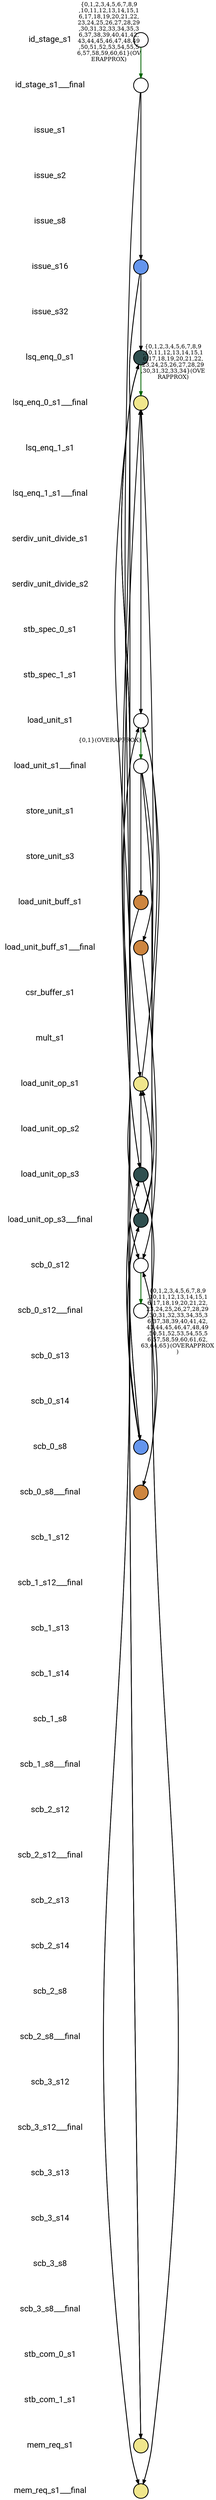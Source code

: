 
digraph G {
    edge [penwidth=2];
    node [ shape=box, fontsize=20, penwidth=2, fontname="roboto"];
    esep=0.5;
    layout=neato;
    overlap=scale;
    splines=true;

l_id_stage_s1 [label="id_stage_s1"; pos="0,-0!"; shape=none];

l_id_stage_s1___final [label="id_stage_s1___final"; pos="0,-1!"; shape=none];

l_issue_s1 [label="issue_s1"; pos="0,-2!"; shape=none];

l_issue_s2 [label="issue_s2"; pos="0,-3!"; shape=none];

l_issue_s8 [label="issue_s8"; pos="0,-4!"; shape=none];

l_issue_s16 [label="issue_s16"; pos="0,-5!"; shape=none];

l_issue_s32 [label="issue_s32"; pos="0,-6!"; shape=none];

l_lsq_enq_0_s1 [label="lsq_enq_0_s1"; pos="0,-7!"; shape=none];

l_lsq_enq_0_s1___final [label="lsq_enq_0_s1___final"; pos="0,-8!"; shape=none];

l_lsq_enq_1_s1 [label="lsq_enq_1_s1"; pos="0,-9!"; shape=none];

l_lsq_enq_1_s1___final [label="lsq_enq_1_s1___final"; pos="0,-10!"; shape=none];

l_serdiv_unit_divide_s1 [label="serdiv_unit_divide_s1"; pos="0,-11!"; shape=none];

l_serdiv_unit_divide_s2 [label="serdiv_unit_divide_s2"; pos="0,-12!"; shape=none];

l_stb_spec_0_s1 [label="stb_spec_0_s1"; pos="0,-13!"; shape=none];

l_stb_spec_1_s1 [label="stb_spec_1_s1"; pos="0,-14!"; shape=none];

l_load_unit_s1 [label="load_unit_s1"; pos="0,-15!"; shape=none];

l_load_unit_s1___final [label="load_unit_s1___final"; pos="0,-16!"; shape=none];

l_store_unit_s1 [label="store_unit_s1"; pos="0,-17!"; shape=none];

l_store_unit_s3 [label="store_unit_s3"; pos="0,-18!"; shape=none];

l_load_unit_buff_s1 [label="load_unit_buff_s1"; pos="0,-19!"; shape=none];

l_load_unit_buff_s1___final [label="load_unit_buff_s1___final"; pos="0,-20!"; shape=none];

l_csr_buffer_s1 [label="csr_buffer_s1"; pos="0,-21!"; shape=none];

l_mult_s1 [label="mult_s1"; pos="0,-22!"; shape=none];

l_load_unit_op_s1 [label="load_unit_op_s1"; pos="0,-23!"; shape=none];

l_load_unit_op_s2 [label="load_unit_op_s2"; pos="0,-24!"; shape=none];

l_load_unit_op_s3 [label="load_unit_op_s3"; pos="0,-25!"; shape=none];

l_load_unit_op_s3___final [label="load_unit_op_s3___final"; pos="0,-26!"; shape=none];

l_scb_0_s12 [label="scb_0_s12"; pos="0,-27!"; shape=none];

l_scb_0_s12___final [label="scb_0_s12___final"; pos="0,-28!"; shape=none];

l_scb_0_s13 [label="scb_0_s13"; pos="0,-29!"; shape=none];

l_scb_0_s14 [label="scb_0_s14"; pos="0,-30!"; shape=none];

l_scb_0_s8 [label="scb_0_s8"; pos="0,-31!"; shape=none];

l_scb_0_s8___final [label="scb_0_s8___final"; pos="0,-32!"; shape=none];

l_scb_1_s12 [label="scb_1_s12"; pos="0,-33!"; shape=none];

l_scb_1_s12___final [label="scb_1_s12___final"; pos="0,-34!"; shape=none];

l_scb_1_s13 [label="scb_1_s13"; pos="0,-35!"; shape=none];

l_scb_1_s14 [label="scb_1_s14"; pos="0,-36!"; shape=none];

l_scb_1_s8 [label="scb_1_s8"; pos="0,-37!"; shape=none];

l_scb_1_s8___final [label="scb_1_s8___final"; pos="0,-38!"; shape=none];

l_scb_2_s12 [label="scb_2_s12"; pos="0,-39!"; shape=none];

l_scb_2_s12___final [label="scb_2_s12___final"; pos="0,-40!"; shape=none];

l_scb_2_s13 [label="scb_2_s13"; pos="0,-41!"; shape=none];

l_scb_2_s14 [label="scb_2_s14"; pos="0,-42!"; shape=none];

l_scb_2_s8 [label="scb_2_s8"; pos="0,-43!"; shape=none];

l_scb_2_s8___final [label="scb_2_s8___final"; pos="0,-44!"; shape=none];

l_scb_3_s12 [label="scb_3_s12"; pos="0,-45!"; shape=none];

l_scb_3_s12___final [label="scb_3_s12___final"; pos="0,-46!"; shape=none];

l_scb_3_s13 [label="scb_3_s13"; pos="0,-47!"; shape=none];

l_scb_3_s14 [label="scb_3_s14"; pos="0,-48!"; shape=none];

l_scb_3_s8 [label="scb_3_s8"; pos="0,-49!"; shape=none];

l_scb_3_s8___final [label="scb_3_s8___final"; pos="0,-50!"; shape=none];

l_stb_com_0_s1 [label="stb_com_0_s1"; pos="0,-51!"; shape=none];

l_stb_com_1_s1 [label="stb_com_1_s1"; pos="0,-52!"; shape=none];

l_mem_req_s1 [label="mem_req_s1"; pos="0,-53!"; shape=none];

l_mem_req_s1___final [label="mem_req_s1___final"; pos="0,-54!"; shape=none];

n_id_stage_s1 [label=""; pos="2,-0!"; shape=circle ]; 


n_issue_s16 [style=filled, color=black, fillcolor="#6495ED", label=""; pos="2,-5!"; shape=circle ]; 


n_scb_0_s12 [label=""; pos="2,-27!"; shape=circle ]; 


n_scb_0_s8 [style=filled, color=black, fillcolor="#6495ED", label=""; pos="2,-31!"; shape=circle ]; 


n_load_unit_s1 [label=""; pos="2,-15!"; shape=circle ]; 


n_load_unit_op_s1 [style=filled, color=black, fillcolor="#F0E68C", label=""; pos="2,-23!"; shape=circle ]; 


n_load_unit_op_s3 [style=filled, color=black, fillcolor="#2F4F4F", label=""; pos="2,-25!"; shape=circle ]; 


n_lsq_enq_0_s1 [style=filled, color=black, fillcolor="#2F4F4F", label=""; pos="2,-7!"; shape=circle ]; 


n_load_unit_buff_s1 [style=filled, color=black, fillcolor="#CD853F", label=""; pos="2,-19!"; shape=circle ]; 


n_mem_req_s1 [style=filled, color=black, fillcolor="#F0E68C", label=""; pos="2,-53!"; shape=circle ]; 


n_scb_0_s8___final [style=filled, color=black, fillcolor="#CD853F", label=""; pos="2,-32!"; shape=circle ]; 


n_lsq_enq_0_s1___final [style=filled, color=black, fillcolor="#F0E68C", label=""; pos="2,-8!"; shape=circle ]; 


n_scb_0_s12___final [label=""; pos="2,-28!"; shape=circle ]; 


n_load_unit_s1___final [label=""; pos="2,-16!"; shape=circle ]; 


n_load_unit_buff_s1___final [style=filled, color=black, fillcolor="#CD853F", label=""; pos="2,-20!"; shape=circle ]; 


n_load_unit_op_s3___final [style=filled, color=black, fillcolor="#2F4F4F", label=""; pos="2,-26!"; shape=circle ]; 


n_id_stage_s1___final [label=""; pos="2,-1!"; shape=circle ]; 


n_mem_req_s1___final [style=filled, color=black, fillcolor="#F0E68C", label=""; pos="2,-54!"; shape=circle ]; 


n_id_stage_s1 -> n_id_stage_s1___final [color="#006400", label="{0,1,2,3,4,5,6,7,8,9
,10,11,12,13,14,15,1
6,17,18,19,20,21,22,
23,24,25,26,27,28,29
,30,31,32,33,34,35,3
6,37,38,39,40,41,42,
43,44,45,46,47,48,49
,50,51,52,53,54,55,5
6,57,58,59,60,61}(OV
ERAPPROX)"];

n_issue_s16 -> n_load_unit_op_s3 [color="black"];

n_issue_s16 -> n_load_unit_op_s3___final [color="black"];

n_issue_s16 -> n_lsq_enq_0_s1 [color="black"];

n_scb_0_s12 -> n_scb_0_s12___final [color="#006400", label="{0,1,2,3,4,5,6,7,8,9
,10,11,12,13,14,15,1
6,17,18,19,20,21,22,
23,24,25,26,27,28,29
,30,31,32,33,34,35,3
6,37,38,39,40,41,42,
43,44,45,46,47,48,49
,50,51,52,53,54,55,5
6,57,58,59,60,61,62,
63,64,65}(OVERAPPROX
)"];

n_scb_0_s8 -> n_load_unit_op_s3 [color="black"];

n_scb_0_s8 -> n_load_unit_op_s3___final [color="black"];

n_scb_0_s8 -> n_lsq_enq_0_s1 [color="black"];

n_load_unit_s1 -> n_load_unit_s1___final [color="#006400", label="{0,1}(OVERAPPROX)"];

n_load_unit_op_s1 -> n_load_unit_s1 [color="black"];

n_load_unit_op_s3 -> n_mem_req_s1 [color="black"];

n_load_unit_op_s3 -> n_load_unit_op_s1 [color="black"];

n_load_unit_op_s3 -> n_lsq_enq_0_s1___final [color="black"];

n_load_unit_op_s3 -> n_mem_req_s1___final [color="black"];

n_lsq_enq_0_s1 -> n_mem_req_s1 [color="black"];

n_lsq_enq_0_s1 -> n_load_unit_op_s1 [color="black"];

n_lsq_enq_0_s1 -> n_lsq_enq_0_s1___final [color="#006400", label="{0,1,2,3,4,5,6,7,8,9
,10,11,12,13,14,15,1
6,17,18,19,20,21,22,
23,24,25,26,27,28,29
,30,31,32,33,34}(OVE
RAPPROX)"];

n_lsq_enq_0_s1 -> n_mem_req_s1___final [color="black"];

n_load_unit_buff_s1 -> n_scb_0_s12 [color="black"];

n_mem_req_s1 -> n_load_unit_s1 [color="black"];

n_scb_0_s8___final -> n_scb_0_s12 [color="black"];

n_lsq_enq_0_s1___final -> n_load_unit_s1 [color="black"];

n_load_unit_s1___final -> n_load_unit_buff_s1___final [color="black"];

n_load_unit_s1___final -> n_scb_0_s8___final [color="black"];

n_load_unit_s1___final -> n_load_unit_buff_s1 [color="black"];

n_load_unit_buff_s1___final -> n_scb_0_s12 [color="black"];

n_load_unit_op_s3___final -> n_mem_req_s1 [color="black"];

n_load_unit_op_s3___final -> n_load_unit_op_s1 [color="black"];

n_load_unit_op_s3___final -> n_lsq_enq_0_s1___final [color="black"];

n_load_unit_op_s3___final -> n_mem_req_s1___final [color="black"];

n_id_stage_s1___final -> n_issue_s16 [color="black"];

n_id_stage_s1___final -> n_scb_0_s8 [color="black"];

n_mem_req_s1___final -> n_load_unit_s1 [color="black"];
}